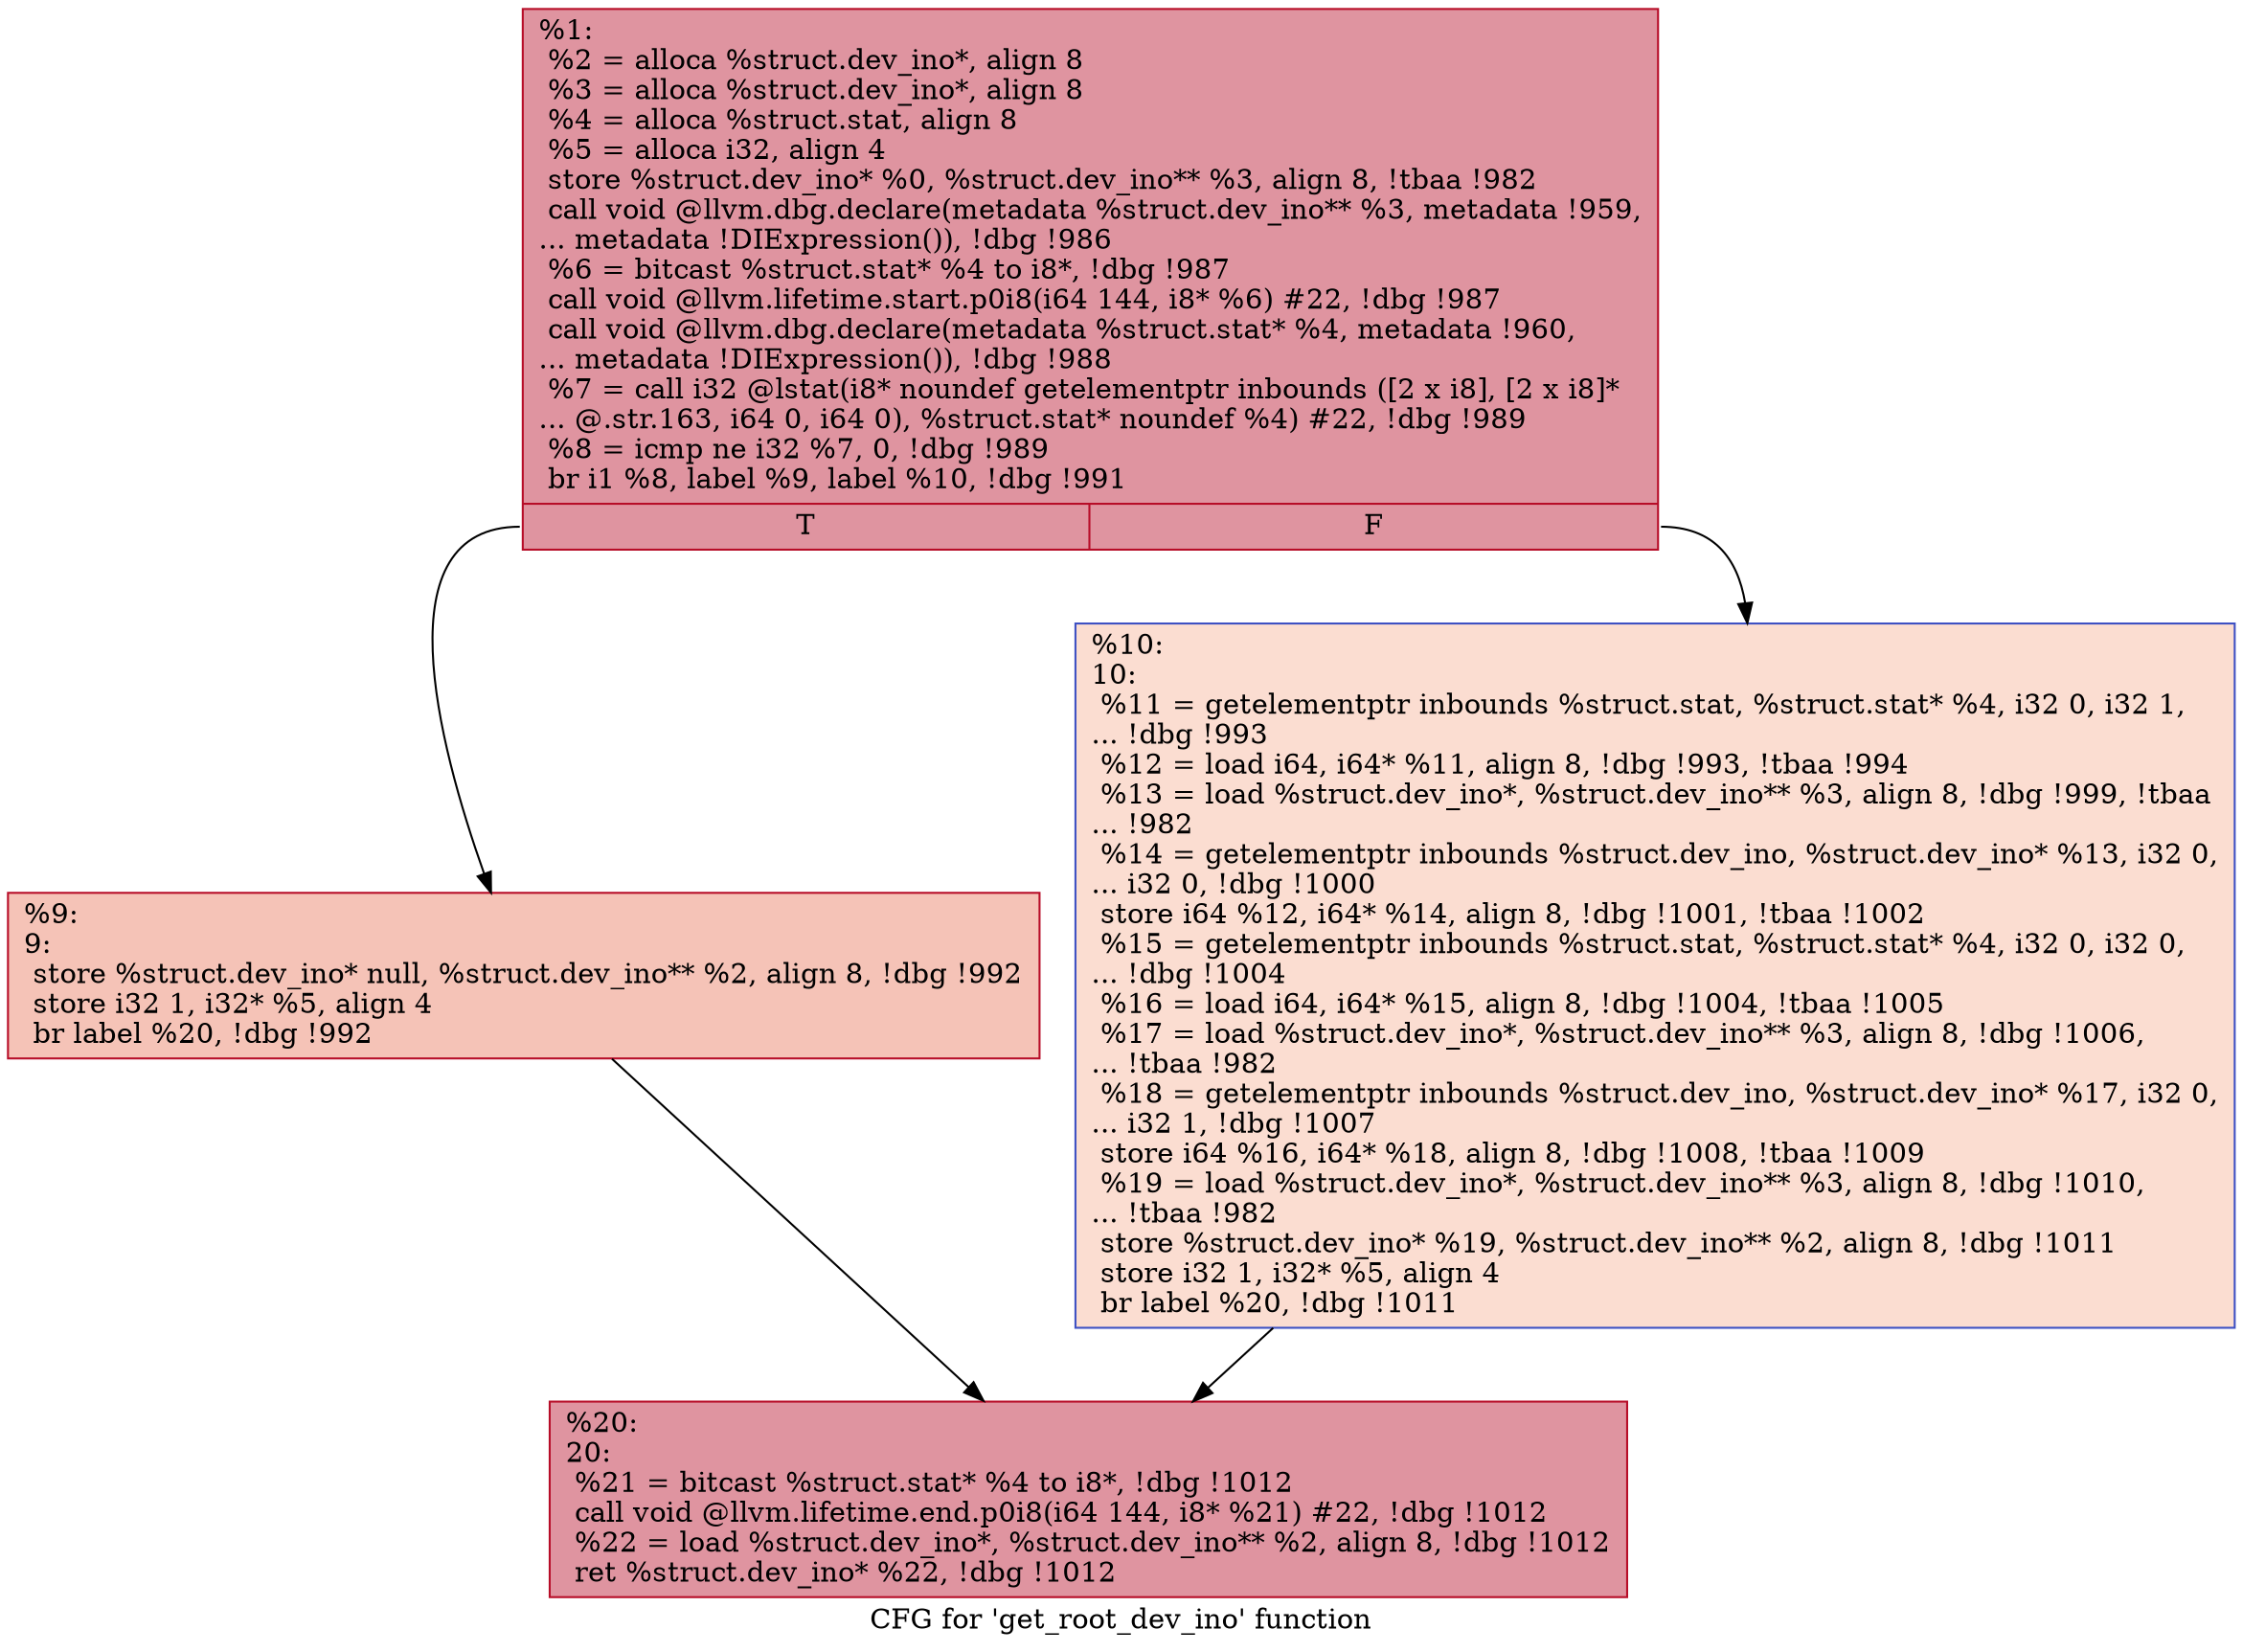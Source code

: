 digraph "CFG for 'get_root_dev_ino' function" {
	label="CFG for 'get_root_dev_ino' function";

	Node0x2293740 [shape=record,color="#b70d28ff", style=filled, fillcolor="#b70d2870",label="{%1:\l  %2 = alloca %struct.dev_ino*, align 8\l  %3 = alloca %struct.dev_ino*, align 8\l  %4 = alloca %struct.stat, align 8\l  %5 = alloca i32, align 4\l  store %struct.dev_ino* %0, %struct.dev_ino** %3, align 8, !tbaa !982\l  call void @llvm.dbg.declare(metadata %struct.dev_ino** %3, metadata !959,\l... metadata !DIExpression()), !dbg !986\l  %6 = bitcast %struct.stat* %4 to i8*, !dbg !987\l  call void @llvm.lifetime.start.p0i8(i64 144, i8* %6) #22, !dbg !987\l  call void @llvm.dbg.declare(metadata %struct.stat* %4, metadata !960,\l... metadata !DIExpression()), !dbg !988\l  %7 = call i32 @lstat(i8* noundef getelementptr inbounds ([2 x i8], [2 x i8]*\l... @.str.163, i64 0, i64 0), %struct.stat* noundef %4) #22, !dbg !989\l  %8 = icmp ne i32 %7, 0, !dbg !989\l  br i1 %8, label %9, label %10, !dbg !991\l|{<s0>T|<s1>F}}"];
	Node0x2293740:s0 -> Node0x2293e90;
	Node0x2293740:s1 -> Node0x2293ee0;
	Node0x2293e90 [shape=record,color="#b70d28ff", style=filled, fillcolor="#e8765c70",label="{%9:\l9:                                                \l  store %struct.dev_ino* null, %struct.dev_ino** %2, align 8, !dbg !992\l  store i32 1, i32* %5, align 4\l  br label %20, !dbg !992\l}"];
	Node0x2293e90 -> Node0x2293f30;
	Node0x2293ee0 [shape=record,color="#3d50c3ff", style=filled, fillcolor="#f7b39670",label="{%10:\l10:                                               \l  %11 = getelementptr inbounds %struct.stat, %struct.stat* %4, i32 0, i32 1,\l... !dbg !993\l  %12 = load i64, i64* %11, align 8, !dbg !993, !tbaa !994\l  %13 = load %struct.dev_ino*, %struct.dev_ino** %3, align 8, !dbg !999, !tbaa\l... !982\l  %14 = getelementptr inbounds %struct.dev_ino, %struct.dev_ino* %13, i32 0,\l... i32 0, !dbg !1000\l  store i64 %12, i64* %14, align 8, !dbg !1001, !tbaa !1002\l  %15 = getelementptr inbounds %struct.stat, %struct.stat* %4, i32 0, i32 0,\l... !dbg !1004\l  %16 = load i64, i64* %15, align 8, !dbg !1004, !tbaa !1005\l  %17 = load %struct.dev_ino*, %struct.dev_ino** %3, align 8, !dbg !1006,\l... !tbaa !982\l  %18 = getelementptr inbounds %struct.dev_ino, %struct.dev_ino* %17, i32 0,\l... i32 1, !dbg !1007\l  store i64 %16, i64* %18, align 8, !dbg !1008, !tbaa !1009\l  %19 = load %struct.dev_ino*, %struct.dev_ino** %3, align 8, !dbg !1010,\l... !tbaa !982\l  store %struct.dev_ino* %19, %struct.dev_ino** %2, align 8, !dbg !1011\l  store i32 1, i32* %5, align 4\l  br label %20, !dbg !1011\l}"];
	Node0x2293ee0 -> Node0x2293f30;
	Node0x2293f30 [shape=record,color="#b70d28ff", style=filled, fillcolor="#b70d2870",label="{%20:\l20:                                               \l  %21 = bitcast %struct.stat* %4 to i8*, !dbg !1012\l  call void @llvm.lifetime.end.p0i8(i64 144, i8* %21) #22, !dbg !1012\l  %22 = load %struct.dev_ino*, %struct.dev_ino** %2, align 8, !dbg !1012\l  ret %struct.dev_ino* %22, !dbg !1012\l}"];
}
